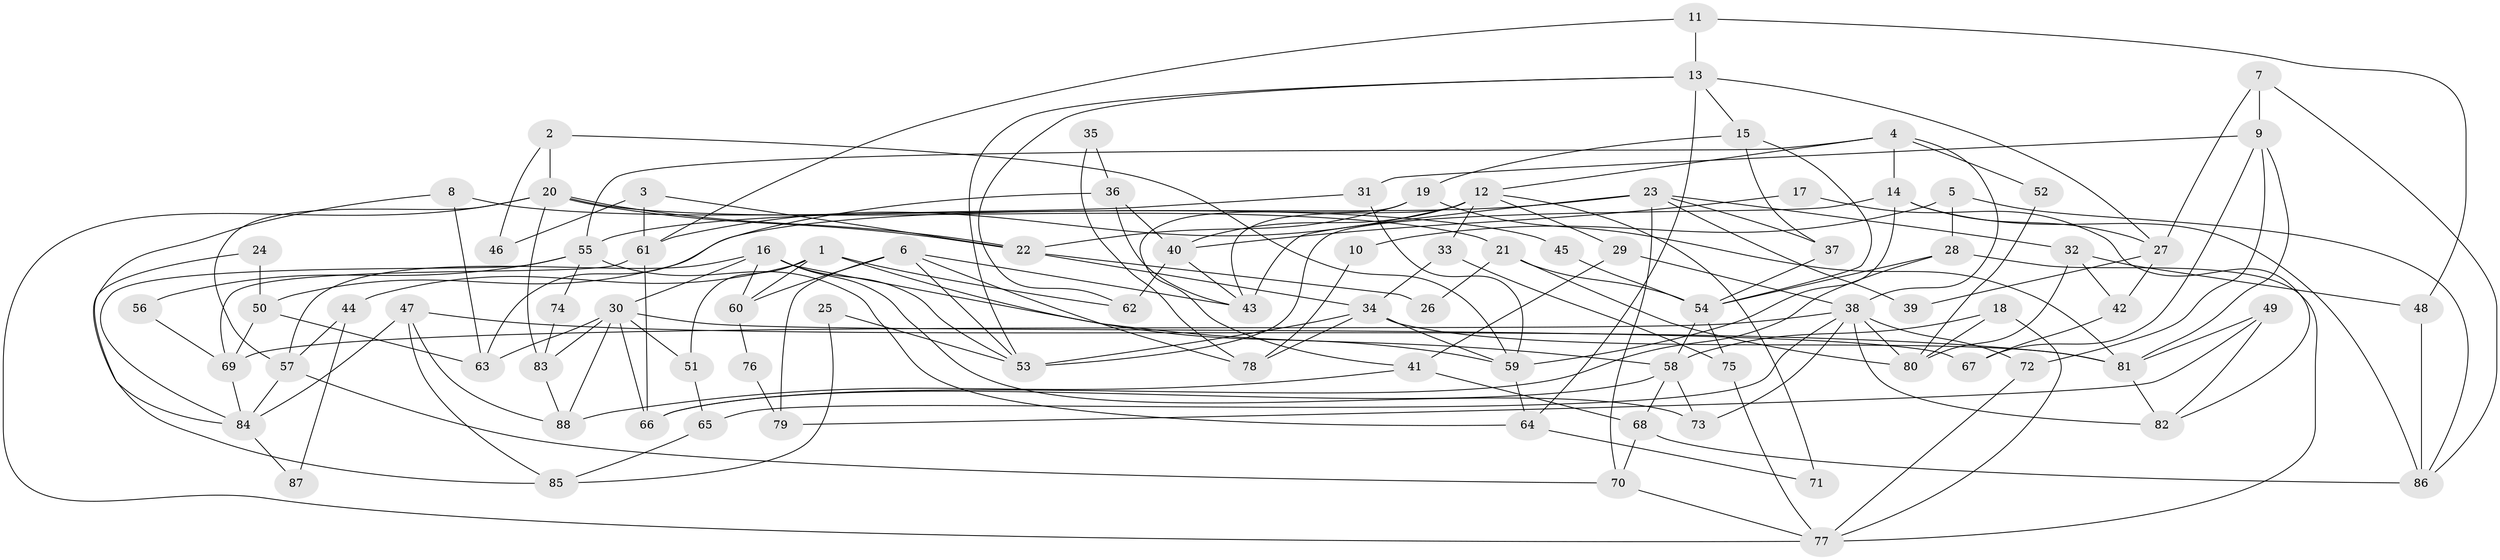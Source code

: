 // Generated by graph-tools (version 1.1) at 2025/36/03/09/25 02:36:06]
// undirected, 88 vertices, 176 edges
graph export_dot {
graph [start="1"]
  node [color=gray90,style=filled];
  1;
  2;
  3;
  4;
  5;
  6;
  7;
  8;
  9;
  10;
  11;
  12;
  13;
  14;
  15;
  16;
  17;
  18;
  19;
  20;
  21;
  22;
  23;
  24;
  25;
  26;
  27;
  28;
  29;
  30;
  31;
  32;
  33;
  34;
  35;
  36;
  37;
  38;
  39;
  40;
  41;
  42;
  43;
  44;
  45;
  46;
  47;
  48;
  49;
  50;
  51;
  52;
  53;
  54;
  55;
  56;
  57;
  58;
  59;
  60;
  61;
  62;
  63;
  64;
  65;
  66;
  67;
  68;
  69;
  70;
  71;
  72;
  73;
  74;
  75;
  76;
  77;
  78;
  79;
  80;
  81;
  82;
  83;
  84;
  85;
  86;
  87;
  88;
  1 -- 59;
  1 -- 62;
  1 -- 44;
  1 -- 51;
  1 -- 60;
  2 -- 20;
  2 -- 59;
  2 -- 46;
  3 -- 22;
  3 -- 61;
  3 -- 46;
  4 -- 12;
  4 -- 38;
  4 -- 14;
  4 -- 52;
  4 -- 55;
  5 -- 28;
  5 -- 86;
  5 -- 10;
  6 -- 60;
  6 -- 53;
  6 -- 43;
  6 -- 78;
  6 -- 79;
  7 -- 9;
  7 -- 27;
  7 -- 86;
  8 -- 84;
  8 -- 63;
  8 -- 45;
  9 -- 67;
  9 -- 81;
  9 -- 31;
  9 -- 72;
  10 -- 78;
  11 -- 61;
  11 -- 13;
  11 -- 48;
  12 -- 40;
  12 -- 33;
  12 -- 29;
  12 -- 43;
  12 -- 61;
  12 -- 71;
  13 -- 15;
  13 -- 64;
  13 -- 27;
  13 -- 53;
  13 -- 62;
  14 -- 86;
  14 -- 27;
  14 -- 53;
  14 -- 59;
  15 -- 19;
  15 -- 37;
  15 -- 54;
  16 -- 57;
  16 -- 53;
  16 -- 30;
  16 -- 58;
  16 -- 60;
  16 -- 73;
  17 -- 82;
  17 -- 40;
  18 -- 77;
  18 -- 58;
  18 -- 80;
  19 -- 22;
  19 -- 81;
  19 -- 41;
  20 -- 83;
  20 -- 22;
  20 -- 22;
  20 -- 21;
  20 -- 57;
  20 -- 77;
  21 -- 80;
  21 -- 26;
  21 -- 54;
  22 -- 34;
  22 -- 26;
  23 -- 70;
  23 -- 43;
  23 -- 32;
  23 -- 37;
  23 -- 39;
  23 -- 50;
  24 -- 50;
  24 -- 85;
  25 -- 85;
  25 -- 53;
  27 -- 39;
  27 -- 42;
  28 -- 54;
  28 -- 77;
  28 -- 66;
  29 -- 41;
  29 -- 38;
  30 -- 66;
  30 -- 51;
  30 -- 63;
  30 -- 67;
  30 -- 83;
  30 -- 88;
  31 -- 55;
  31 -- 59;
  32 -- 80;
  32 -- 42;
  32 -- 48;
  33 -- 34;
  33 -- 75;
  34 -- 53;
  34 -- 59;
  34 -- 78;
  34 -- 81;
  35 -- 36;
  35 -- 78;
  36 -- 43;
  36 -- 63;
  36 -- 40;
  37 -- 54;
  38 -- 73;
  38 -- 65;
  38 -- 69;
  38 -- 72;
  38 -- 80;
  38 -- 82;
  40 -- 43;
  40 -- 62;
  41 -- 68;
  41 -- 88;
  42 -- 67;
  44 -- 57;
  44 -- 87;
  45 -- 54;
  47 -- 84;
  47 -- 88;
  47 -- 81;
  47 -- 85;
  48 -- 86;
  49 -- 81;
  49 -- 82;
  49 -- 79;
  50 -- 69;
  50 -- 63;
  51 -- 65;
  52 -- 80;
  54 -- 58;
  54 -- 75;
  55 -- 84;
  55 -- 56;
  55 -- 64;
  55 -- 74;
  56 -- 69;
  57 -- 70;
  57 -- 84;
  58 -- 66;
  58 -- 68;
  58 -- 73;
  59 -- 64;
  60 -- 76;
  61 -- 66;
  61 -- 69;
  64 -- 71;
  65 -- 85;
  68 -- 86;
  68 -- 70;
  69 -- 84;
  70 -- 77;
  72 -- 77;
  74 -- 83;
  75 -- 77;
  76 -- 79;
  81 -- 82;
  83 -- 88;
  84 -- 87;
}
